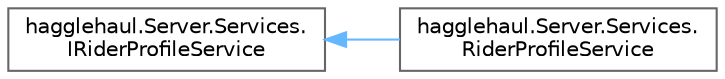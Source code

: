 digraph "Graphical Class Hierarchy"
{
 // LATEX_PDF_SIZE
  bgcolor="transparent";
  edge [fontname=Helvetica,fontsize=10,labelfontname=Helvetica,labelfontsize=10];
  node [fontname=Helvetica,fontsize=10,shape=box,height=0.2,width=0.4];
  rankdir="LR";
  Node0 [id="Node000000",label="hagglehaul.Server.Services.\lIRiderProfileService",height=0.2,width=0.4,color="grey40", fillcolor="white", style="filled",URL="$interfacehagglehaul_1_1_server_1_1_services_1_1_i_rider_profile_service.html",tooltip="Corresponds to RiderProfile collection in the database."];
  Node0 -> Node1 [id="edge11_Node000000_Node000001",dir="back",color="steelblue1",style="solid",tooltip=" "];
  Node1 [id="Node000001",label="hagglehaul.Server.Services.\lRiderProfileService",height=0.2,width=0.4,color="grey40", fillcolor="white", style="filled",URL="$classhagglehaul_1_1_server_1_1_services_1_1_rider_profile_service.html",tooltip="See IRiderProfileService."];
}
